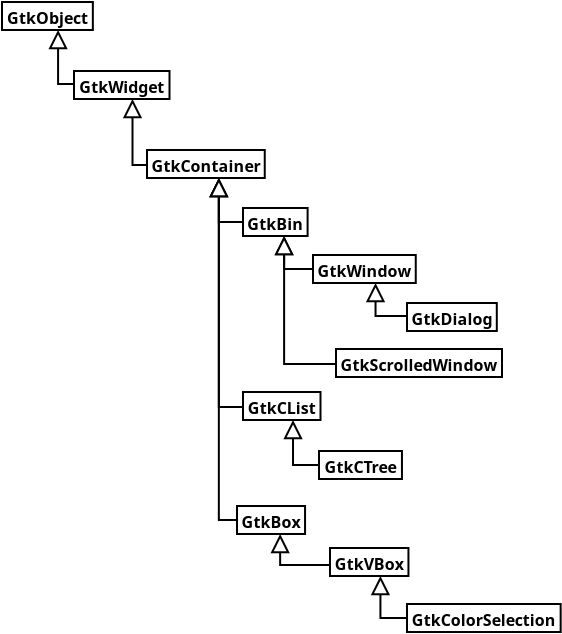 <?xml version="1.0"?>
<dia:diagram xmlns:dia="http://www.lysator.liu.se/~alla/dia/">
  <dia:layer name="Background" visible="true">
    <dia:object type="UML - Class" version="0" id="O0">
      <dia:attribute name="obj_pos">
        <dia:point val="0.65,1.1"/>
      </dia:attribute>
      <dia:attribute name="obj_bb">
        <dia:rectangle val="0.6,1.05;6.308,2.55"/>
      </dia:attribute>
      <dia:attribute name="elem_corner">
        <dia:point val="0.65,1.1"/>
      </dia:attribute>
      <dia:attribute name="elem_width">
        <dia:real val="5.608"/>
      </dia:attribute>
      <dia:attribute name="elem_height">
        <dia:real val="1.4"/>
      </dia:attribute>
      <dia:attribute name="name">
        <dia:string>#GtkObject#</dia:string>
      </dia:attribute>
      <dia:attribute name="stereotype">
        <dia:string/>
      </dia:attribute>
      <dia:attribute name="abstract">
        <dia:boolean val="false"/>
      </dia:attribute>
      <dia:attribute name="suppress_attributes">
        <dia:boolean val="false"/>
      </dia:attribute>
      <dia:attribute name="suppress_operations">
        <dia:boolean val="false"/>
      </dia:attribute>
      <dia:attribute name="visible_attributes">
        <dia:boolean val="false"/>
      </dia:attribute>
      <dia:attribute name="visible_operations">
        <dia:boolean val="false"/>
      </dia:attribute>
      <dia:attribute name="attributes"/>
      <dia:attribute name="operations"/>
      <dia:attribute name="template">
        <dia:boolean val="false"/>
      </dia:attribute>
      <dia:attribute name="templates"/>
    </dia:object>
    <dia:object type="UML - Class" version="0" id="O1">
      <dia:attribute name="obj_pos">
        <dia:point val="12.7,11.4"/>
      </dia:attribute>
      <dia:attribute name="obj_bb">
        <dia:rectangle val="12.65,11.35;16.863,12.85"/>
      </dia:attribute>
      <dia:attribute name="elem_corner">
        <dia:point val="12.7,11.4"/>
      </dia:attribute>
      <dia:attribute name="elem_width">
        <dia:real val="4.113"/>
      </dia:attribute>
      <dia:attribute name="elem_height">
        <dia:real val="1.4"/>
      </dia:attribute>
      <dia:attribute name="name">
        <dia:string>#GtkBin#</dia:string>
      </dia:attribute>
      <dia:attribute name="stereotype">
        <dia:string/>
      </dia:attribute>
      <dia:attribute name="abstract">
        <dia:boolean val="false"/>
      </dia:attribute>
      <dia:attribute name="suppress_attributes">
        <dia:boolean val="false"/>
      </dia:attribute>
      <dia:attribute name="suppress_operations">
        <dia:boolean val="false"/>
      </dia:attribute>
      <dia:attribute name="visible_attributes">
        <dia:boolean val="false"/>
      </dia:attribute>
      <dia:attribute name="visible_operations">
        <dia:boolean val="false"/>
      </dia:attribute>
      <dia:attribute name="attributes"/>
      <dia:attribute name="operations"/>
      <dia:attribute name="template">
        <dia:boolean val="false"/>
      </dia:attribute>
      <dia:attribute name="templates"/>
    </dia:object>
    <dia:object type="UML - Class" version="0" id="O2">
      <dia:attribute name="obj_pos">
        <dia:point val="20.9,16.15"/>
      </dia:attribute>
      <dia:attribute name="obj_bb">
        <dia:rectangle val="20.85,16.1;26.517,17.6"/>
      </dia:attribute>
      <dia:attribute name="elem_corner">
        <dia:point val="20.9,16.15"/>
      </dia:attribute>
      <dia:attribute name="elem_width">
        <dia:real val="5.567"/>
      </dia:attribute>
      <dia:attribute name="elem_height">
        <dia:real val="1.4"/>
      </dia:attribute>
      <dia:attribute name="name">
        <dia:string>#GtkDialog#</dia:string>
      </dia:attribute>
      <dia:attribute name="stereotype">
        <dia:string/>
      </dia:attribute>
      <dia:attribute name="abstract">
        <dia:boolean val="false"/>
      </dia:attribute>
      <dia:attribute name="suppress_attributes">
        <dia:boolean val="false"/>
      </dia:attribute>
      <dia:attribute name="suppress_operations">
        <dia:boolean val="false"/>
      </dia:attribute>
      <dia:attribute name="visible_attributes">
        <dia:boolean val="false"/>
      </dia:attribute>
      <dia:attribute name="visible_operations">
        <dia:boolean val="false"/>
      </dia:attribute>
      <dia:attribute name="attributes"/>
      <dia:attribute name="operations"/>
      <dia:attribute name="template">
        <dia:boolean val="false"/>
      </dia:attribute>
      <dia:attribute name="templates"/>
    </dia:object>
    <dia:object type="UML - Class" version="0" id="O3">
      <dia:attribute name="obj_pos">
        <dia:point val="7.9,8.5"/>
      </dia:attribute>
      <dia:attribute name="obj_bb">
        <dia:rectangle val="7.85,8.45;15.133,9.95"/>
      </dia:attribute>
      <dia:attribute name="elem_corner">
        <dia:point val="7.9,8.5"/>
      </dia:attribute>
      <dia:attribute name="elem_width">
        <dia:real val="7.183"/>
      </dia:attribute>
      <dia:attribute name="elem_height">
        <dia:real val="1.4"/>
      </dia:attribute>
      <dia:attribute name="name">
        <dia:string>#GtkContainer#</dia:string>
      </dia:attribute>
      <dia:attribute name="stereotype">
        <dia:string/>
      </dia:attribute>
      <dia:attribute name="abstract">
        <dia:boolean val="false"/>
      </dia:attribute>
      <dia:attribute name="suppress_attributes">
        <dia:boolean val="false"/>
      </dia:attribute>
      <dia:attribute name="suppress_operations">
        <dia:boolean val="false"/>
      </dia:attribute>
      <dia:attribute name="visible_attributes">
        <dia:boolean val="false"/>
      </dia:attribute>
      <dia:attribute name="visible_operations">
        <dia:boolean val="false"/>
      </dia:attribute>
      <dia:attribute name="attributes"/>
      <dia:attribute name="operations"/>
      <dia:attribute name="template">
        <dia:boolean val="false"/>
      </dia:attribute>
      <dia:attribute name="templates"/>
    </dia:object>
    <dia:object type="UML - Class" version="0" id="O4">
      <dia:attribute name="obj_pos">
        <dia:point val="4.25,4.55"/>
      </dia:attribute>
      <dia:attribute name="obj_bb">
        <dia:rectangle val="4.2,4.5;10.15,6"/>
      </dia:attribute>
      <dia:attribute name="elem_corner">
        <dia:point val="4.25,4.55"/>
      </dia:attribute>
      <dia:attribute name="elem_width">
        <dia:real val="5.85"/>
      </dia:attribute>
      <dia:attribute name="elem_height">
        <dia:real val="1.4"/>
      </dia:attribute>
      <dia:attribute name="name">
        <dia:string>#GtkWidget#</dia:string>
      </dia:attribute>
      <dia:attribute name="stereotype">
        <dia:string/>
      </dia:attribute>
      <dia:attribute name="abstract">
        <dia:boolean val="false"/>
      </dia:attribute>
      <dia:attribute name="suppress_attributes">
        <dia:boolean val="false"/>
      </dia:attribute>
      <dia:attribute name="suppress_operations">
        <dia:boolean val="false"/>
      </dia:attribute>
      <dia:attribute name="visible_attributes">
        <dia:boolean val="false"/>
      </dia:attribute>
      <dia:attribute name="visible_operations">
        <dia:boolean val="false"/>
      </dia:attribute>
      <dia:attribute name="attributes"/>
      <dia:attribute name="operations"/>
      <dia:attribute name="template">
        <dia:boolean val="false"/>
      </dia:attribute>
      <dia:attribute name="templates"/>
    </dia:object>
    <dia:object type="UML - Class" version="0" id="O5">
      <dia:attribute name="obj_pos">
        <dia:point val="16.2,13.75"/>
      </dia:attribute>
      <dia:attribute name="obj_bb">
        <dia:rectangle val="16.15,13.7;22.504,15.2"/>
      </dia:attribute>
      <dia:attribute name="elem_corner">
        <dia:point val="16.2,13.75"/>
      </dia:attribute>
      <dia:attribute name="elem_width">
        <dia:real val="6.254"/>
      </dia:attribute>
      <dia:attribute name="elem_height">
        <dia:real val="1.4"/>
      </dia:attribute>
      <dia:attribute name="name">
        <dia:string>#GtkWindow#</dia:string>
      </dia:attribute>
      <dia:attribute name="stereotype">
        <dia:string/>
      </dia:attribute>
      <dia:attribute name="abstract">
        <dia:boolean val="false"/>
      </dia:attribute>
      <dia:attribute name="suppress_attributes">
        <dia:boolean val="false"/>
      </dia:attribute>
      <dia:attribute name="suppress_operations">
        <dia:boolean val="false"/>
      </dia:attribute>
      <dia:attribute name="visible_attributes">
        <dia:boolean val="false"/>
      </dia:attribute>
      <dia:attribute name="visible_operations">
        <dia:boolean val="false"/>
      </dia:attribute>
      <dia:attribute name="attributes"/>
      <dia:attribute name="operations"/>
      <dia:attribute name="template">
        <dia:boolean val="false"/>
      </dia:attribute>
      <dia:attribute name="templates"/>
    </dia:object>
    <dia:object type="UML - Class" version="0" id="O6">
      <dia:attribute name="obj_pos">
        <dia:point val="16.5,23.55"/>
      </dia:attribute>
      <dia:attribute name="obj_bb">
        <dia:rectangle val="16.45,23.5;21.915,25"/>
      </dia:attribute>
      <dia:attribute name="elem_corner">
        <dia:point val="16.5,23.55"/>
      </dia:attribute>
      <dia:attribute name="elem_width">
        <dia:real val="5.365"/>
      </dia:attribute>
      <dia:attribute name="elem_height">
        <dia:real val="1.4"/>
      </dia:attribute>
      <dia:attribute name="name">
        <dia:string>#GtkCTree#</dia:string>
      </dia:attribute>
      <dia:attribute name="stereotype">
        <dia:string/>
      </dia:attribute>
      <dia:attribute name="abstract">
        <dia:boolean val="false"/>
      </dia:attribute>
      <dia:attribute name="suppress_attributes">
        <dia:boolean val="false"/>
      </dia:attribute>
      <dia:attribute name="suppress_operations">
        <dia:boolean val="false"/>
      </dia:attribute>
      <dia:attribute name="visible_attributes">
        <dia:boolean val="false"/>
      </dia:attribute>
      <dia:attribute name="visible_operations">
        <dia:boolean val="false"/>
      </dia:attribute>
      <dia:attribute name="attributes"/>
      <dia:attribute name="operations"/>
      <dia:attribute name="template">
        <dia:boolean val="false"/>
      </dia:attribute>
      <dia:attribute name="templates"/>
    </dia:object>
    <dia:object type="UML - Class" version="0" id="O7">
      <dia:attribute name="obj_pos">
        <dia:point val="17.35,18.45"/>
      </dia:attribute>
      <dia:attribute name="obj_bb">
        <dia:rectangle val="17.3,18.4;27.573,19.9"/>
      </dia:attribute>
      <dia:attribute name="elem_corner">
        <dia:point val="17.35,18.45"/>
      </dia:attribute>
      <dia:attribute name="elem_width">
        <dia:real val="10.173"/>
      </dia:attribute>
      <dia:attribute name="elem_height">
        <dia:real val="1.4"/>
      </dia:attribute>
      <dia:attribute name="name">
        <dia:string>#GtkScrolledWindow#</dia:string>
      </dia:attribute>
      <dia:attribute name="stereotype">
        <dia:string/>
      </dia:attribute>
      <dia:attribute name="abstract">
        <dia:boolean val="false"/>
      </dia:attribute>
      <dia:attribute name="suppress_attributes">
        <dia:boolean val="false"/>
      </dia:attribute>
      <dia:attribute name="suppress_operations">
        <dia:boolean val="false"/>
      </dia:attribute>
      <dia:attribute name="visible_attributes">
        <dia:boolean val="false"/>
      </dia:attribute>
      <dia:attribute name="visible_operations">
        <dia:boolean val="false"/>
      </dia:attribute>
      <dia:attribute name="attributes"/>
      <dia:attribute name="operations"/>
      <dia:attribute name="template">
        <dia:boolean val="false"/>
      </dia:attribute>
      <dia:attribute name="templates"/>
    </dia:object>
    <dia:object type="UML - Class" version="0" id="O8">
      <dia:attribute name="obj_pos">
        <dia:point val="20.9,31.2"/>
      </dia:attribute>
      <dia:attribute name="obj_bb">
        <dia:rectangle val="20.85,31.15;30.436,32.65"/>
      </dia:attribute>
      <dia:attribute name="elem_corner">
        <dia:point val="20.9,31.2"/>
      </dia:attribute>
      <dia:attribute name="elem_width">
        <dia:real val="9.486"/>
      </dia:attribute>
      <dia:attribute name="elem_height">
        <dia:real val="1.4"/>
      </dia:attribute>
      <dia:attribute name="name">
        <dia:string>#GtkColorSelection#</dia:string>
      </dia:attribute>
      <dia:attribute name="stereotype">
        <dia:string/>
      </dia:attribute>
      <dia:attribute name="abstract">
        <dia:boolean val="false"/>
      </dia:attribute>
      <dia:attribute name="suppress_attributes">
        <dia:boolean val="false"/>
      </dia:attribute>
      <dia:attribute name="suppress_operations">
        <dia:boolean val="false"/>
      </dia:attribute>
      <dia:attribute name="visible_attributes">
        <dia:boolean val="false"/>
      </dia:attribute>
      <dia:attribute name="visible_operations">
        <dia:boolean val="false"/>
      </dia:attribute>
      <dia:attribute name="attributes"/>
      <dia:attribute name="operations"/>
      <dia:attribute name="template">
        <dia:boolean val="false"/>
      </dia:attribute>
      <dia:attribute name="templates"/>
    </dia:object>
    <dia:object type="UML - Class" version="0" id="O9">
      <dia:attribute name="obj_pos">
        <dia:point val="17.05,28.4"/>
      </dia:attribute>
      <dia:attribute name="obj_bb">
        <dia:rectangle val="17,28.35;22.142,29.85"/>
      </dia:attribute>
      <dia:attribute name="elem_corner">
        <dia:point val="17.05,28.4"/>
      </dia:attribute>
      <dia:attribute name="elem_width">
        <dia:real val="5.042"/>
      </dia:attribute>
      <dia:attribute name="elem_height">
        <dia:real val="1.4"/>
      </dia:attribute>
      <dia:attribute name="name">
        <dia:string>#GtkVBox#</dia:string>
      </dia:attribute>
      <dia:attribute name="stereotype">
        <dia:string/>
      </dia:attribute>
      <dia:attribute name="abstract">
        <dia:boolean val="false"/>
      </dia:attribute>
      <dia:attribute name="suppress_attributes">
        <dia:boolean val="false"/>
      </dia:attribute>
      <dia:attribute name="suppress_operations">
        <dia:boolean val="false"/>
      </dia:attribute>
      <dia:attribute name="visible_attributes">
        <dia:boolean val="false"/>
      </dia:attribute>
      <dia:attribute name="visible_operations">
        <dia:boolean val="false"/>
      </dia:attribute>
      <dia:attribute name="attributes"/>
      <dia:attribute name="operations"/>
      <dia:attribute name="template">
        <dia:boolean val="false"/>
      </dia:attribute>
      <dia:attribute name="templates"/>
    </dia:object>
    <dia:object type="UML - Class" version="0" id="O10">
      <dia:attribute name="obj_pos">
        <dia:point val="12.7,20.6"/>
      </dia:attribute>
      <dia:attribute name="obj_bb">
        <dia:rectangle val="12.65,20.55;17.752,22.05"/>
      </dia:attribute>
      <dia:attribute name="elem_corner">
        <dia:point val="12.7,20.6"/>
      </dia:attribute>
      <dia:attribute name="elem_width">
        <dia:real val="5.002"/>
      </dia:attribute>
      <dia:attribute name="elem_height">
        <dia:real val="1.4"/>
      </dia:attribute>
      <dia:attribute name="name">
        <dia:string>#GtkCList#</dia:string>
      </dia:attribute>
      <dia:attribute name="stereotype">
        <dia:string/>
      </dia:attribute>
      <dia:attribute name="abstract">
        <dia:boolean val="false"/>
      </dia:attribute>
      <dia:attribute name="suppress_attributes">
        <dia:boolean val="false"/>
      </dia:attribute>
      <dia:attribute name="suppress_operations">
        <dia:boolean val="false"/>
      </dia:attribute>
      <dia:attribute name="visible_attributes">
        <dia:boolean val="false"/>
      </dia:attribute>
      <dia:attribute name="visible_operations">
        <dia:boolean val="false"/>
      </dia:attribute>
      <dia:attribute name="attributes"/>
      <dia:attribute name="operations"/>
      <dia:attribute name="template">
        <dia:boolean val="false"/>
      </dia:attribute>
      <dia:attribute name="templates"/>
    </dia:object>
    <dia:object type="UML - Class" version="0" id="O11">
      <dia:attribute name="obj_pos">
        <dia:point val="12.4,26.3"/>
      </dia:attribute>
      <dia:attribute name="obj_bb">
        <dia:rectangle val="12.35,26.25;16.765,27.75"/>
      </dia:attribute>
      <dia:attribute name="elem_corner">
        <dia:point val="12.4,26.3"/>
      </dia:attribute>
      <dia:attribute name="elem_width">
        <dia:real val="4.315"/>
      </dia:attribute>
      <dia:attribute name="elem_height">
        <dia:real val="1.4"/>
      </dia:attribute>
      <dia:attribute name="name">
        <dia:string>#GtkBox#</dia:string>
      </dia:attribute>
      <dia:attribute name="stereotype">
        <dia:string/>
      </dia:attribute>
      <dia:attribute name="abstract">
        <dia:boolean val="false"/>
      </dia:attribute>
      <dia:attribute name="suppress_attributes">
        <dia:boolean val="false"/>
      </dia:attribute>
      <dia:attribute name="suppress_operations">
        <dia:boolean val="false"/>
      </dia:attribute>
      <dia:attribute name="visible_attributes">
        <dia:boolean val="false"/>
      </dia:attribute>
      <dia:attribute name="visible_operations">
        <dia:boolean val="false"/>
      </dia:attribute>
      <dia:attribute name="attributes"/>
      <dia:attribute name="operations"/>
      <dia:attribute name="template">
        <dia:boolean val="false"/>
      </dia:attribute>
      <dia:attribute name="templates"/>
    </dia:object>
    <dia:object type="UML - Generalization" version="0" id="O12">
      <dia:attribute name="obj_pos">
        <dia:point val="3.454,2.5"/>
      </dia:attribute>
      <dia:attribute name="obj_bb">
        <dia:rectangle val="2.604,1.65;5.1,6.1"/>
      </dia:attribute>
      <dia:attribute name="orth_points">
        <dia:point val="3.454,2.5"/>
        <dia:point val="3.454,5.2"/>
        <dia:point val="4.25,5.2"/>
        <dia:point val="4.25,5.25"/>
      </dia:attribute>
      <dia:attribute name="orth_orient">
        <dia:enum val="1"/>
        <dia:enum val="0"/>
        <dia:enum val="1"/>
      </dia:attribute>
      <dia:attribute name="name">
        <dia:string/>
      </dia:attribute>
      <dia:attribute name="stereotype">
        <dia:string/>
      </dia:attribute>
      <dia:connections>
        <dia:connection handle="0" to="O0" connection="6"/>
        <dia:connection handle="1" to="O4" connection="3"/>
      </dia:connections>
    </dia:object>
    <dia:object type="UML - Generalization" version="0" id="O13">
      <dia:attribute name="obj_pos">
        <dia:point val="7.175,5.95"/>
      </dia:attribute>
      <dia:attribute name="obj_bb">
        <dia:rectangle val="6.325,5.1;8.75,10.1"/>
      </dia:attribute>
      <dia:attribute name="orth_points">
        <dia:point val="7.175,5.95"/>
        <dia:point val="7.175,9.25"/>
        <dia:point val="7.9,9.25"/>
        <dia:point val="7.9,9.2"/>
      </dia:attribute>
      <dia:attribute name="orth_orient">
        <dia:enum val="1"/>
        <dia:enum val="0"/>
        <dia:enum val="1"/>
      </dia:attribute>
      <dia:attribute name="name">
        <dia:string/>
      </dia:attribute>
      <dia:attribute name="stereotype">
        <dia:string/>
      </dia:attribute>
      <dia:connections>
        <dia:connection handle="0" to="O4" connection="6"/>
        <dia:connection handle="1" to="O3" connection="3"/>
      </dia:connections>
    </dia:object>
    <dia:object type="UML - Generalization" version="0" id="O14">
      <dia:attribute name="obj_pos">
        <dia:point val="11.492,9.9"/>
      </dia:attribute>
      <dia:attribute name="obj_bb">
        <dia:rectangle val="10.642,9.05;13.55,12.95"/>
      </dia:attribute>
      <dia:attribute name="orth_points">
        <dia:point val="11.492,9.9"/>
        <dia:point val="11.492,12.1"/>
        <dia:point val="12.7,12.1"/>
        <dia:point val="12.7,12.1"/>
      </dia:attribute>
      <dia:attribute name="orth_orient">
        <dia:enum val="1"/>
        <dia:enum val="0"/>
        <dia:enum val="1"/>
      </dia:attribute>
      <dia:attribute name="name">
        <dia:string/>
      </dia:attribute>
      <dia:attribute name="stereotype">
        <dia:string/>
      </dia:attribute>
      <dia:connections>
        <dia:connection handle="0" to="O3" connection="6"/>
        <dia:connection handle="1" to="O1" connection="3"/>
      </dia:connections>
    </dia:object>
    <dia:object type="UML - Generalization" version="0" id="O15">
      <dia:attribute name="obj_pos">
        <dia:point val="14.756,12.8"/>
      </dia:attribute>
      <dia:attribute name="obj_bb">
        <dia:rectangle val="13.906,11.95;17.05,15.3"/>
      </dia:attribute>
      <dia:attribute name="orth_points">
        <dia:point val="14.756,12.8"/>
        <dia:point val="14.756,14.45"/>
        <dia:point val="16.2,14.45"/>
        <dia:point val="16.2,14.45"/>
      </dia:attribute>
      <dia:attribute name="orth_orient">
        <dia:enum val="1"/>
        <dia:enum val="0"/>
        <dia:enum val="1"/>
      </dia:attribute>
      <dia:attribute name="name">
        <dia:string/>
      </dia:attribute>
      <dia:attribute name="stereotype">
        <dia:string/>
      </dia:attribute>
      <dia:connections>
        <dia:connection handle="0" to="O1" connection="6"/>
        <dia:connection handle="1" to="O5" connection="3"/>
      </dia:connections>
    </dia:object>
    <dia:object type="UML - Generalization" version="0" id="O16">
      <dia:attribute name="obj_pos">
        <dia:point val="19.327,15.15"/>
      </dia:attribute>
      <dia:attribute name="obj_bb">
        <dia:rectangle val="18.477,14.3;21.75,17.7"/>
      </dia:attribute>
      <dia:attribute name="orth_points">
        <dia:point val="19.327,15.15"/>
        <dia:point val="19.327,16.8"/>
        <dia:point val="20.9,16.8"/>
        <dia:point val="20.9,16.85"/>
      </dia:attribute>
      <dia:attribute name="orth_orient">
        <dia:enum val="1"/>
        <dia:enum val="0"/>
        <dia:enum val="1"/>
      </dia:attribute>
      <dia:attribute name="name">
        <dia:string/>
      </dia:attribute>
      <dia:attribute name="stereotype">
        <dia:string/>
      </dia:attribute>
      <dia:connections>
        <dia:connection handle="0" to="O5" connection="6"/>
        <dia:connection handle="1" to="O2" connection="3"/>
      </dia:connections>
    </dia:object>
    <dia:object type="UML - Generalization" version="0" id="O17">
      <dia:attribute name="obj_pos">
        <dia:point val="14.756,12.8"/>
      </dia:attribute>
      <dia:attribute name="obj_bb">
        <dia:rectangle val="13.906,11.95;18.2,20.05"/>
      </dia:attribute>
      <dia:attribute name="orth_points">
        <dia:point val="14.756,12.8"/>
        <dia:point val="14.756,19.2"/>
        <dia:point val="17.35,19.2"/>
        <dia:point val="17.35,19.15"/>
      </dia:attribute>
      <dia:attribute name="orth_orient">
        <dia:enum val="1"/>
        <dia:enum val="0"/>
        <dia:enum val="1"/>
      </dia:attribute>
      <dia:attribute name="name">
        <dia:string/>
      </dia:attribute>
      <dia:attribute name="stereotype">
        <dia:string/>
      </dia:attribute>
      <dia:connections>
        <dia:connection handle="0" to="O1" connection="6"/>
        <dia:connection handle="1" to="O7" connection="3"/>
      </dia:connections>
    </dia:object>
    <dia:object type="UML - Generalization" version="0" id="O18">
      <dia:attribute name="obj_pos">
        <dia:point val="11.492,9.9"/>
      </dia:attribute>
      <dia:attribute name="obj_bb">
        <dia:rectangle val="10.642,9.05;13.55,22.2"/>
      </dia:attribute>
      <dia:attribute name="orth_points">
        <dia:point val="11.492,9.9"/>
        <dia:point val="11.492,21.35"/>
        <dia:point val="12.7,21.35"/>
        <dia:point val="12.7,21.3"/>
      </dia:attribute>
      <dia:attribute name="orth_orient">
        <dia:enum val="1"/>
        <dia:enum val="0"/>
        <dia:enum val="1"/>
      </dia:attribute>
      <dia:attribute name="name">
        <dia:string/>
      </dia:attribute>
      <dia:attribute name="stereotype">
        <dia:string/>
      </dia:attribute>
      <dia:connections>
        <dia:connection handle="0" to="O3" connection="6"/>
        <dia:connection handle="1" to="O10" connection="3"/>
      </dia:connections>
    </dia:object>
    <dia:object type="UML - Generalization" version="0" id="O19">
      <dia:attribute name="obj_pos">
        <dia:point val="11.492,9.9"/>
      </dia:attribute>
      <dia:attribute name="obj_bb">
        <dia:rectangle val="10.642,9.05;13.25,27.85"/>
      </dia:attribute>
      <dia:attribute name="orth_points">
        <dia:point val="11.492,9.9"/>
        <dia:point val="11.492,27"/>
        <dia:point val="12.4,27"/>
        <dia:point val="12.4,27"/>
      </dia:attribute>
      <dia:attribute name="orth_orient">
        <dia:enum val="1"/>
        <dia:enum val="0"/>
        <dia:enum val="1"/>
      </dia:attribute>
      <dia:attribute name="name">
        <dia:string/>
      </dia:attribute>
      <dia:attribute name="stereotype">
        <dia:string/>
      </dia:attribute>
      <dia:connections>
        <dia:connection handle="0" to="O3" connection="6"/>
        <dia:connection handle="1" to="O11" connection="3"/>
      </dia:connections>
    </dia:object>
    <dia:object type="UML - Generalization" version="0" id="O20">
      <dia:attribute name="obj_pos">
        <dia:point val="14.557,27.7"/>
      </dia:attribute>
      <dia:attribute name="obj_bb">
        <dia:rectangle val="13.707,26.85;17.9,30.1"/>
      </dia:attribute>
      <dia:attribute name="orth_points">
        <dia:point val="14.557,27.7"/>
        <dia:point val="14.557,29.25"/>
        <dia:point val="17.05,29.25"/>
        <dia:point val="17.05,29.1"/>
      </dia:attribute>
      <dia:attribute name="orth_orient">
        <dia:enum val="1"/>
        <dia:enum val="0"/>
        <dia:enum val="1"/>
      </dia:attribute>
      <dia:attribute name="name">
        <dia:string/>
      </dia:attribute>
      <dia:attribute name="stereotype">
        <dia:string/>
      </dia:attribute>
      <dia:connections>
        <dia:connection handle="0" to="O11" connection="6"/>
        <dia:connection handle="1" to="O9" connection="3"/>
      </dia:connections>
    </dia:object>
    <dia:object type="UML - Generalization" version="0" id="O21">
      <dia:attribute name="obj_pos">
        <dia:point val="15.201,22"/>
      </dia:attribute>
      <dia:attribute name="obj_bb">
        <dia:rectangle val="14.351,21.15;17.35,25.1"/>
      </dia:attribute>
      <dia:attribute name="orth_points">
        <dia:point val="15.201,22"/>
        <dia:point val="15.201,24.25"/>
        <dia:point val="16.5,24.25"/>
        <dia:point val="16.5,24.25"/>
      </dia:attribute>
      <dia:attribute name="orth_orient">
        <dia:enum val="1"/>
        <dia:enum val="0"/>
        <dia:enum val="1"/>
      </dia:attribute>
      <dia:attribute name="name">
        <dia:string/>
      </dia:attribute>
      <dia:attribute name="stereotype">
        <dia:string/>
      </dia:attribute>
      <dia:connections>
        <dia:connection handle="0" to="O10" connection="6"/>
        <dia:connection handle="1" to="O6" connection="3"/>
      </dia:connections>
    </dia:object>
    <dia:object type="UML - Generalization" version="0" id="O22">
      <dia:attribute name="obj_pos">
        <dia:point val="19.571,29.8"/>
      </dia:attribute>
      <dia:attribute name="obj_bb">
        <dia:rectangle val="18.721,28.95;21.75,32.75"/>
      </dia:attribute>
      <dia:attribute name="orth_points">
        <dia:point val="19.571,29.8"/>
        <dia:point val="19.571,31.9"/>
        <dia:point val="20.9,31.9"/>
        <dia:point val="20.9,31.9"/>
      </dia:attribute>
      <dia:attribute name="orth_orient">
        <dia:enum val="1"/>
        <dia:enum val="0"/>
        <dia:enum val="1"/>
      </dia:attribute>
      <dia:attribute name="name">
        <dia:string/>
      </dia:attribute>
      <dia:attribute name="stereotype">
        <dia:string/>
      </dia:attribute>
      <dia:connections>
        <dia:connection handle="0" to="O9" connection="6"/>
        <dia:connection handle="1" to="O8" connection="3"/>
      </dia:connections>
    </dia:object>
  </dia:layer>
</dia:diagram>
